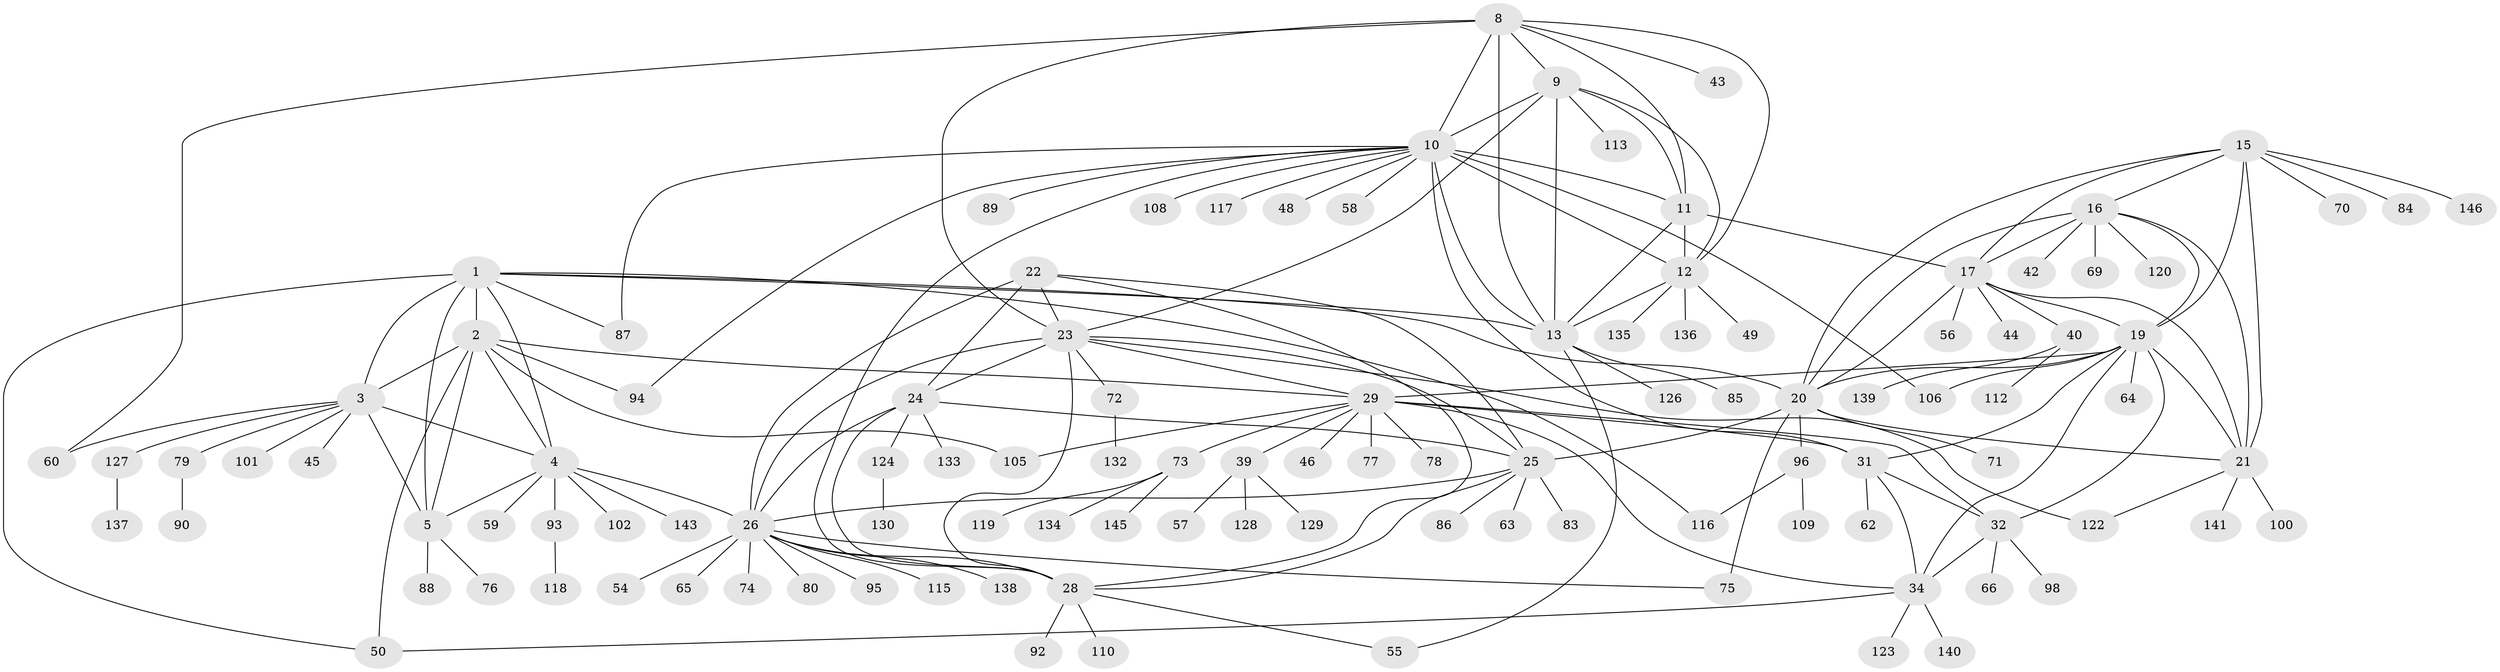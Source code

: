// original degree distribution, {6: 0.02054794520547945, 11: 0.0410958904109589, 8: 0.03424657534246575, 12: 0.02054794520547945, 9: 0.06164383561643835, 7: 0.0136986301369863, 10: 0.0410958904109589, 13: 0.00684931506849315, 3: 0.0273972602739726, 1: 0.5753424657534246, 5: 0.0136986301369863, 2: 0.136986301369863, 4: 0.00684931506849315}
// Generated by graph-tools (version 1.1) at 2025/42/03/06/25 10:42:13]
// undirected, 112 vertices, 172 edges
graph export_dot {
graph [start="1"]
  node [color=gray90,style=filled];
  1 [super="+6"];
  2 [super="+82"];
  3 [super="+7"];
  4 [super="+51"];
  5 [super="+61"];
  8 [super="+36"];
  9 [super="+107"];
  10 [super="+14"];
  11;
  12 [super="+103"];
  13 [super="+125"];
  15 [super="+37"];
  16 [super="+38"];
  17 [super="+18"];
  19 [super="+35"];
  20 [super="+121"];
  21 [super="+67"];
  22;
  23 [super="+91"];
  24 [super="+52"];
  25 [super="+68"];
  26 [super="+27"];
  28 [super="+53"];
  29 [super="+30"];
  31 [super="+33"];
  32 [super="+47"];
  34 [super="+41"];
  39 [super="+111"];
  40 [super="+99"];
  42;
  43;
  44;
  45;
  46;
  48;
  49;
  50 [super="+81"];
  54;
  55;
  56;
  57;
  58;
  59;
  60 [super="+144"];
  62;
  63;
  64;
  65;
  66;
  69;
  70;
  71;
  72;
  73 [super="+142"];
  74 [super="+104"];
  75 [super="+131"];
  76;
  77;
  78;
  79;
  80 [super="+97"];
  83;
  84;
  85;
  86;
  87;
  88;
  89;
  90;
  92;
  93;
  94;
  95;
  96 [super="+114"];
  98;
  100;
  101;
  102;
  105;
  106;
  108;
  109;
  110;
  112;
  113;
  115;
  116;
  117;
  118;
  119;
  120;
  122;
  123;
  124;
  126;
  127;
  128;
  129;
  130;
  132;
  133;
  134;
  135;
  136;
  137;
  138;
  139;
  140;
  141;
  143;
  145;
  146;
  1 -- 2 [weight=2];
  1 -- 3 [weight=4];
  1 -- 4 [weight=2];
  1 -- 5 [weight=2];
  1 -- 13;
  1 -- 50;
  1 -- 20;
  1 -- 116;
  1 -- 87;
  2 -- 3 [weight=2];
  2 -- 4;
  2 -- 5;
  2 -- 94;
  2 -- 105;
  2 -- 29;
  2 -- 50;
  3 -- 4 [weight=2];
  3 -- 5 [weight=2];
  3 -- 60;
  3 -- 127;
  3 -- 101;
  3 -- 45;
  3 -- 79;
  4 -- 5;
  4 -- 59;
  4 -- 93;
  4 -- 102;
  4 -- 143;
  4 -- 26;
  5 -- 76;
  5 -- 88;
  8 -- 9;
  8 -- 10 [weight=2];
  8 -- 11;
  8 -- 12;
  8 -- 13;
  8 -- 43;
  8 -- 60;
  8 -- 23;
  9 -- 10 [weight=2];
  9 -- 11;
  9 -- 12;
  9 -- 13;
  9 -- 113;
  9 -- 23;
  10 -- 11 [weight=2];
  10 -- 12 [weight=2];
  10 -- 13 [weight=2];
  10 -- 28;
  10 -- 94;
  10 -- 106;
  10 -- 108;
  10 -- 48;
  10 -- 117;
  10 -- 87;
  10 -- 89;
  10 -- 58;
  10 -- 31;
  11 -- 12;
  11 -- 13;
  11 -- 17;
  12 -- 13;
  12 -- 49;
  12 -- 135;
  12 -- 136;
  13 -- 55;
  13 -- 85;
  13 -- 126;
  15 -- 16;
  15 -- 17 [weight=2];
  15 -- 19;
  15 -- 20;
  15 -- 21;
  15 -- 70;
  15 -- 84;
  15 -- 146;
  16 -- 17 [weight=2];
  16 -- 19;
  16 -- 20;
  16 -- 21;
  16 -- 42;
  16 -- 69;
  16 -- 120;
  17 -- 19 [weight=2];
  17 -- 20 [weight=2];
  17 -- 21 [weight=2];
  17 -- 44;
  17 -- 40;
  17 -- 56;
  19 -- 20;
  19 -- 21;
  19 -- 64;
  19 -- 32;
  19 -- 34;
  19 -- 106;
  19 -- 29 [weight=2];
  19 -- 31 [weight=2];
  20 -- 21;
  20 -- 25;
  20 -- 71;
  20 -- 96;
  20 -- 75;
  21 -- 122;
  21 -- 141;
  21 -- 100;
  22 -- 23;
  22 -- 24;
  22 -- 25;
  22 -- 26 [weight=2];
  22 -- 28;
  23 -- 24;
  23 -- 25;
  23 -- 26 [weight=2];
  23 -- 28;
  23 -- 72;
  23 -- 122;
  23 -- 29;
  24 -- 25;
  24 -- 26 [weight=2];
  24 -- 28;
  24 -- 124;
  24 -- 133;
  25 -- 26 [weight=2];
  25 -- 28;
  25 -- 63;
  25 -- 83;
  25 -- 86;
  26 -- 28 [weight=2];
  26 -- 54;
  26 -- 65;
  26 -- 74;
  26 -- 80;
  26 -- 115;
  26 -- 138;
  26 -- 75;
  26 -- 95;
  28 -- 55;
  28 -- 92;
  28 -- 110;
  29 -- 31 [weight=4];
  29 -- 32 [weight=2];
  29 -- 34 [weight=2];
  29 -- 39;
  29 -- 73;
  29 -- 77;
  29 -- 78;
  29 -- 105;
  29 -- 46;
  31 -- 32 [weight=2];
  31 -- 34 [weight=2];
  31 -- 62;
  32 -- 34;
  32 -- 66;
  32 -- 98;
  34 -- 50;
  34 -- 123;
  34 -- 140;
  39 -- 57;
  39 -- 128;
  39 -- 129;
  40 -- 139;
  40 -- 112;
  72 -- 132;
  73 -- 119;
  73 -- 134;
  73 -- 145;
  79 -- 90;
  93 -- 118;
  96 -- 109;
  96 -- 116;
  124 -- 130;
  127 -- 137;
}

